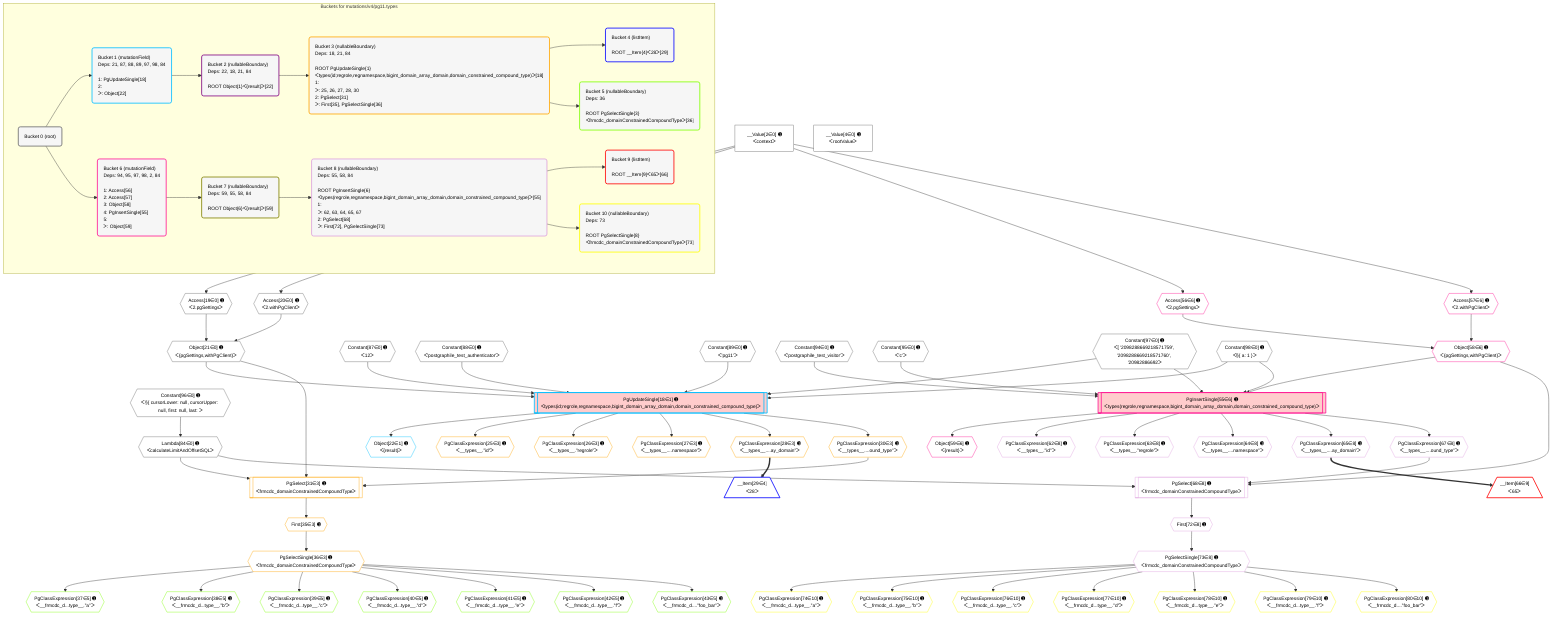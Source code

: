 %%{init: {'themeVariables': { 'fontSize': '12px'}}}%%
graph TD
    classDef path fill:#eee,stroke:#000,color:#000
    classDef plan fill:#fff,stroke-width:1px,color:#000
    classDef itemplan fill:#fff,stroke-width:2px,color:#000
    classDef unbatchedplan fill:#dff,stroke-width:1px,color:#000
    classDef sideeffectplan fill:#fcc,stroke-width:2px,color:#000
    classDef bucket fill:#f6f6f6,color:#000,stroke-width:2px,text-align:left


    %% plan dependencies
    Object21{{"Object[21∈0] ➊<br />ᐸ{pgSettings,withPgClient}ᐳ"}}:::plan
    Access19{{"Access[19∈0] ➊<br />ᐸ2.pgSettingsᐳ"}}:::plan
    Access20{{"Access[20∈0] ➊<br />ᐸ2.withPgClientᐳ"}}:::plan
    Access19 & Access20 --> Object21
    __Value2["__Value[2∈0] ➊<br />ᐸcontextᐳ"]:::plan
    __Value2 --> Access19
    __Value2 --> Access20
    Lambda84{{"Lambda[84∈0] ➊<br />ᐸcalculateLimitAndOffsetSQLᐳ"}}:::plan
    Constant96{{"Constant[96∈0] ➊<br />ᐸ§{ cursorLower: null, cursorUpper: null, first: null, last: ᐳ"}}:::plan
    Constant96 --> Lambda84
    __Value4["__Value[4∈0] ➊<br />ᐸrootValueᐳ"]:::plan
    Constant87{{"Constant[87∈0] ➊<br />ᐸ12ᐳ"}}:::plan
    Constant88{{"Constant[88∈0] ➊<br />ᐸ'postgraphile_test_authenticator'ᐳ"}}:::plan
    Constant89{{"Constant[89∈0] ➊<br />ᐸ'pg11'ᐳ"}}:::plan
    Constant94{{"Constant[94∈0] ➊<br />ᐸ'postgraphile_test_visitor'ᐳ"}}:::plan
    Constant95{{"Constant[95∈0] ➊<br />ᐸ'c'ᐳ"}}:::plan
    Constant97{{"Constant[97∈0] ➊<br />ᐸ[ '2098288669218571759', '2098288669218571760', '20982886692ᐳ"}}:::plan
    Constant98{{"Constant[98∈0] ➊<br />ᐸ§{ a: 1 }ᐳ"}}:::plan
    PgUpdateSingle18[["PgUpdateSingle[18∈1] ➊<br />ᐸtypes(id;regrole,regnamespace,bigint_domain_array_domain,domain_constrained_compound_type)ᐳ"]]:::sideeffectplan
    Object21 & Constant87 & Constant88 & Constant89 & Constant97 & Constant98 --> PgUpdateSingle18
    Object22{{"Object[22∈1] ➊<br />ᐸ{result}ᐳ"}}:::plan
    PgUpdateSingle18 --> Object22
    PgSelect31[["PgSelect[31∈3] ➊<br />ᐸfrmcdc_domainConstrainedCompoundTypeᐳ"]]:::plan
    PgClassExpression30{{"PgClassExpression[30∈3] ➊<br />ᐸ__types__....ound_type”ᐳ"}}:::plan
    Object21 & PgClassExpression30 & Lambda84 --> PgSelect31
    PgClassExpression25{{"PgClassExpression[25∈3] ➊<br />ᐸ__types__.”id”ᐳ"}}:::plan
    PgUpdateSingle18 --> PgClassExpression25
    PgClassExpression26{{"PgClassExpression[26∈3] ➊<br />ᐸ__types__.”regrole”ᐳ"}}:::plan
    PgUpdateSingle18 --> PgClassExpression26
    PgClassExpression27{{"PgClassExpression[27∈3] ➊<br />ᐸ__types__....namespace”ᐳ"}}:::plan
    PgUpdateSingle18 --> PgClassExpression27
    PgClassExpression28{{"PgClassExpression[28∈3] ➊<br />ᐸ__types__....ay_domain”ᐳ"}}:::plan
    PgUpdateSingle18 --> PgClassExpression28
    PgUpdateSingle18 --> PgClassExpression30
    First35{{"First[35∈3] ➊"}}:::plan
    PgSelect31 --> First35
    PgSelectSingle36{{"PgSelectSingle[36∈3] ➊<br />ᐸfrmcdc_domainConstrainedCompoundTypeᐳ"}}:::plan
    First35 --> PgSelectSingle36
    __Item29[/"__Item[29∈4]<br />ᐸ28ᐳ"\]:::itemplan
    PgClassExpression28 ==> __Item29
    PgClassExpression37{{"PgClassExpression[37∈5] ➊<br />ᐸ__frmcdc_d...type__.”a”ᐳ"}}:::plan
    PgSelectSingle36 --> PgClassExpression37
    PgClassExpression38{{"PgClassExpression[38∈5] ➊<br />ᐸ__frmcdc_d...type__.”b”ᐳ"}}:::plan
    PgSelectSingle36 --> PgClassExpression38
    PgClassExpression39{{"PgClassExpression[39∈5] ➊<br />ᐸ__frmcdc_d...type__.”c”ᐳ"}}:::plan
    PgSelectSingle36 --> PgClassExpression39
    PgClassExpression40{{"PgClassExpression[40∈5] ➊<br />ᐸ__frmcdc_d...type__.”d”ᐳ"}}:::plan
    PgSelectSingle36 --> PgClassExpression40
    PgClassExpression41{{"PgClassExpression[41∈5] ➊<br />ᐸ__frmcdc_d...type__.”e”ᐳ"}}:::plan
    PgSelectSingle36 --> PgClassExpression41
    PgClassExpression42{{"PgClassExpression[42∈5] ➊<br />ᐸ__frmcdc_d...type__.”f”ᐳ"}}:::plan
    PgSelectSingle36 --> PgClassExpression42
    PgClassExpression43{{"PgClassExpression[43∈5] ➊<br />ᐸ__frmcdc_d....”foo_bar”ᐳ"}}:::plan
    PgSelectSingle36 --> PgClassExpression43
    PgInsertSingle55[["PgInsertSingle[55∈6] ➊<br />ᐸtypes(regrole,regnamespace,bigint_domain_array_domain,domain_constrained_compound_type)ᐳ"]]:::sideeffectplan
    Object58{{"Object[58∈6] ➊<br />ᐸ{pgSettings,withPgClient}ᐳ"}}:::plan
    Object58 & Constant94 & Constant95 & Constant97 & Constant98 --> PgInsertSingle55
    Access56{{"Access[56∈6] ➊<br />ᐸ2.pgSettingsᐳ"}}:::plan
    Access57{{"Access[57∈6] ➊<br />ᐸ2.withPgClientᐳ"}}:::plan
    Access56 & Access57 --> Object58
    __Value2 --> Access56
    __Value2 --> Access57
    Object59{{"Object[59∈6] ➊<br />ᐸ{result}ᐳ"}}:::plan
    PgInsertSingle55 --> Object59
    PgSelect68[["PgSelect[68∈8] ➊<br />ᐸfrmcdc_domainConstrainedCompoundTypeᐳ"]]:::plan
    PgClassExpression67{{"PgClassExpression[67∈8] ➊<br />ᐸ__types__....ound_type”ᐳ"}}:::plan
    Object58 & PgClassExpression67 & Lambda84 --> PgSelect68
    PgClassExpression62{{"PgClassExpression[62∈8] ➊<br />ᐸ__types__.”id”ᐳ"}}:::plan
    PgInsertSingle55 --> PgClassExpression62
    PgClassExpression63{{"PgClassExpression[63∈8] ➊<br />ᐸ__types__.”regrole”ᐳ"}}:::plan
    PgInsertSingle55 --> PgClassExpression63
    PgClassExpression64{{"PgClassExpression[64∈8] ➊<br />ᐸ__types__....namespace”ᐳ"}}:::plan
    PgInsertSingle55 --> PgClassExpression64
    PgClassExpression65{{"PgClassExpression[65∈8] ➊<br />ᐸ__types__....ay_domain”ᐳ"}}:::plan
    PgInsertSingle55 --> PgClassExpression65
    PgInsertSingle55 --> PgClassExpression67
    First72{{"First[72∈8] ➊"}}:::plan
    PgSelect68 --> First72
    PgSelectSingle73{{"PgSelectSingle[73∈8] ➊<br />ᐸfrmcdc_domainConstrainedCompoundTypeᐳ"}}:::plan
    First72 --> PgSelectSingle73
    __Item66[/"__Item[66∈9]<br />ᐸ65ᐳ"\]:::itemplan
    PgClassExpression65 ==> __Item66
    PgClassExpression74{{"PgClassExpression[74∈10] ➊<br />ᐸ__frmcdc_d...type__.”a”ᐳ"}}:::plan
    PgSelectSingle73 --> PgClassExpression74
    PgClassExpression75{{"PgClassExpression[75∈10] ➊<br />ᐸ__frmcdc_d...type__.”b”ᐳ"}}:::plan
    PgSelectSingle73 --> PgClassExpression75
    PgClassExpression76{{"PgClassExpression[76∈10] ➊<br />ᐸ__frmcdc_d...type__.”c”ᐳ"}}:::plan
    PgSelectSingle73 --> PgClassExpression76
    PgClassExpression77{{"PgClassExpression[77∈10] ➊<br />ᐸ__frmcdc_d...type__.”d”ᐳ"}}:::plan
    PgSelectSingle73 --> PgClassExpression77
    PgClassExpression78{{"PgClassExpression[78∈10] ➊<br />ᐸ__frmcdc_d...type__.”e”ᐳ"}}:::plan
    PgSelectSingle73 --> PgClassExpression78
    PgClassExpression79{{"PgClassExpression[79∈10] ➊<br />ᐸ__frmcdc_d...type__.”f”ᐳ"}}:::plan
    PgSelectSingle73 --> PgClassExpression79
    PgClassExpression80{{"PgClassExpression[80∈10] ➊<br />ᐸ__frmcdc_d....”foo_bar”ᐳ"}}:::plan
    PgSelectSingle73 --> PgClassExpression80

    %% define steps

    subgraph "Buckets for mutations/v4/pg11.types"
    Bucket0("Bucket 0 (root)"):::bucket
    classDef bucket0 stroke:#696969
    class Bucket0,__Value2,__Value4,Access19,Access20,Object21,Lambda84,Constant87,Constant88,Constant89,Constant94,Constant95,Constant96,Constant97,Constant98 bucket0
    Bucket1("Bucket 1 (mutationField)<br />Deps: 21, 87, 88, 89, 97, 98, 84<br /><br />1: PgUpdateSingle[18]<br />2: <br />ᐳ: Object[22]"):::bucket
    classDef bucket1 stroke:#00bfff
    class Bucket1,PgUpdateSingle18,Object22 bucket1
    Bucket2("Bucket 2 (nullableBoundary)<br />Deps: 22, 18, 21, 84<br /><br />ROOT Object{1}ᐸ{result}ᐳ[22]"):::bucket
    classDef bucket2 stroke:#7f007f
    class Bucket2 bucket2
    Bucket3("Bucket 3 (nullableBoundary)<br />Deps: 18, 21, 84<br /><br />ROOT PgUpdateSingle{1}ᐸtypes(id;regrole,regnamespace,bigint_domain_array_domain,domain_constrained_compound_type)ᐳ[18]<br />1: <br />ᐳ: 25, 26, 27, 28, 30<br />2: PgSelect[31]<br />ᐳ: First[35], PgSelectSingle[36]"):::bucket
    classDef bucket3 stroke:#ffa500
    class Bucket3,PgClassExpression25,PgClassExpression26,PgClassExpression27,PgClassExpression28,PgClassExpression30,PgSelect31,First35,PgSelectSingle36 bucket3
    Bucket4("Bucket 4 (listItem)<br /><br />ROOT __Item{4}ᐸ28ᐳ[29]"):::bucket
    classDef bucket4 stroke:#0000ff
    class Bucket4,__Item29 bucket4
    Bucket5("Bucket 5 (nullableBoundary)<br />Deps: 36<br /><br />ROOT PgSelectSingle{3}ᐸfrmcdc_domainConstrainedCompoundTypeᐳ[36]"):::bucket
    classDef bucket5 stroke:#7fff00
    class Bucket5,PgClassExpression37,PgClassExpression38,PgClassExpression39,PgClassExpression40,PgClassExpression41,PgClassExpression42,PgClassExpression43 bucket5
    Bucket6("Bucket 6 (mutationField)<br />Deps: 94, 95, 97, 98, 2, 84<br /><br />1: Access[56]<br />2: Access[57]<br />3: Object[58]<br />4: PgInsertSingle[55]<br />5: <br />ᐳ: Object[59]"):::bucket
    classDef bucket6 stroke:#ff1493
    class Bucket6,PgInsertSingle55,Access56,Access57,Object58,Object59 bucket6
    Bucket7("Bucket 7 (nullableBoundary)<br />Deps: 59, 55, 58, 84<br /><br />ROOT Object{6}ᐸ{result}ᐳ[59]"):::bucket
    classDef bucket7 stroke:#808000
    class Bucket7 bucket7
    Bucket8("Bucket 8 (nullableBoundary)<br />Deps: 55, 58, 84<br /><br />ROOT PgInsertSingle{6}ᐸtypes(regrole,regnamespace,bigint_domain_array_domain,domain_constrained_compound_type)ᐳ[55]<br />1: <br />ᐳ: 62, 63, 64, 65, 67<br />2: PgSelect[68]<br />ᐳ: First[72], PgSelectSingle[73]"):::bucket
    classDef bucket8 stroke:#dda0dd
    class Bucket8,PgClassExpression62,PgClassExpression63,PgClassExpression64,PgClassExpression65,PgClassExpression67,PgSelect68,First72,PgSelectSingle73 bucket8
    Bucket9("Bucket 9 (listItem)<br /><br />ROOT __Item{9}ᐸ65ᐳ[66]"):::bucket
    classDef bucket9 stroke:#ff0000
    class Bucket9,__Item66 bucket9
    Bucket10("Bucket 10 (nullableBoundary)<br />Deps: 73<br /><br />ROOT PgSelectSingle{8}ᐸfrmcdc_domainConstrainedCompoundTypeᐳ[73]"):::bucket
    classDef bucket10 stroke:#ffff00
    class Bucket10,PgClassExpression74,PgClassExpression75,PgClassExpression76,PgClassExpression77,PgClassExpression78,PgClassExpression79,PgClassExpression80 bucket10
    Bucket0 --> Bucket1 & Bucket6
    Bucket1 --> Bucket2
    Bucket2 --> Bucket3
    Bucket3 --> Bucket4 & Bucket5
    Bucket6 --> Bucket7
    Bucket7 --> Bucket8
    Bucket8 --> Bucket9 & Bucket10
    end
